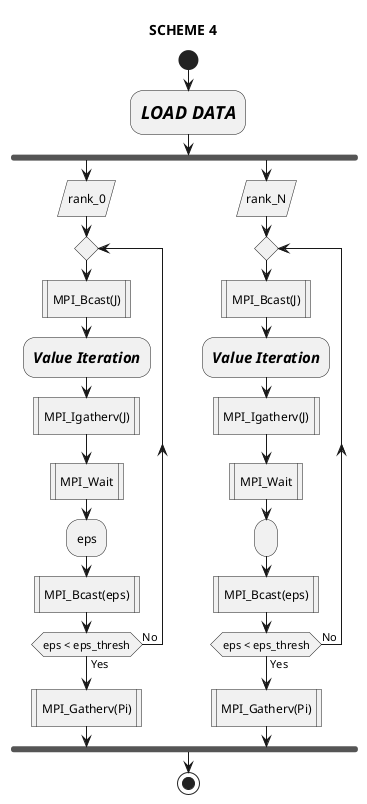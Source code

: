 @startuml
'left to right direction
' Horizontal lines: -->, <--, <-->'
title SCHEME 4
start
:<size:18><i><b>LOAD DATA</b></i></size>;
fork
    :rank_0/
    repeat
    :MPI_Bcast(J)|
    :<size:15><i><b>Value Iteration</b></i></size>;
    :MPI_Igatherv(J)|
    :MPI_Wait|
    :eps;
    :MPI_Bcast(eps)|
    repeat while (eps < eps_thresh) is (No) not (Yes)
    :MPI_Gatherv(Pi)|
fork again
    :rank_N/
    repeat
    :MPI_Bcast(J)|
    :<size:15><i><b>Value Iteration</b></i></size>;
    :MPI_Igatherv(J)|
    :MPI_Wait|
    : ;
    :MPI_Bcast(eps)|
repeat while (eps < eps_thresh) is (No) not (Yes)
:MPI_Gatherv(Pi)|
end fork
stop

@enduml